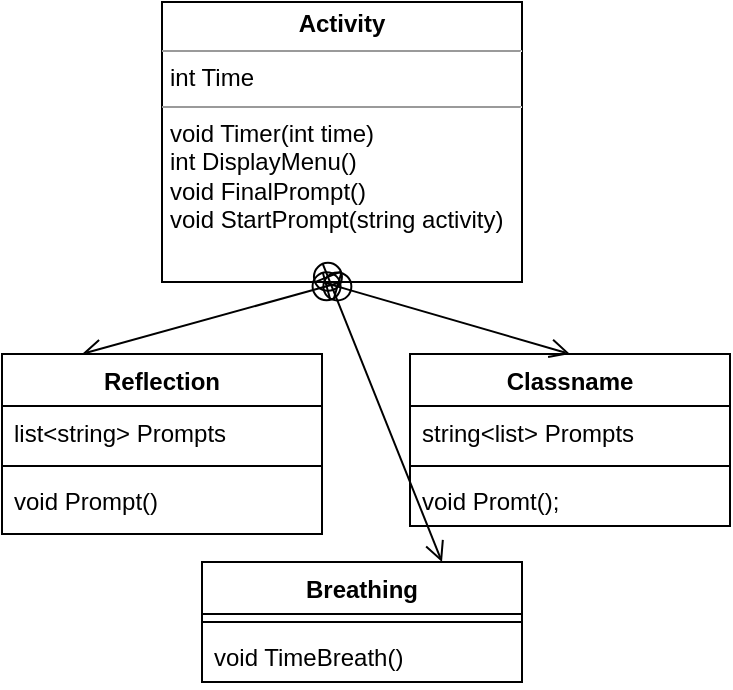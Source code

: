<mxfile version="22.0.8" type="github">
  <diagram id="C5RBs43oDa-KdzZeNtuy" name="Page-1">
    <mxGraphModel dx="938" dy="590" grid="1" gridSize="10" guides="1" tooltips="1" connect="1" arrows="1" fold="1" page="1" pageScale="1" pageWidth="827" pageHeight="1169" math="0" shadow="0">
      <root>
        <mxCell id="WIyWlLk6GJQsqaUBKTNV-0" />
        <mxCell id="WIyWlLk6GJQsqaUBKTNV-1" parent="WIyWlLk6GJQsqaUBKTNV-0" />
        <mxCell id="FmBSvkz-ygl8dcFHBYMs-1" value="Breathing" style="swimlane;fontStyle=1;align=center;verticalAlign=top;childLayout=stackLayout;horizontal=1;startSize=26;horizontalStack=0;resizeParent=1;resizeParentMax=0;resizeLast=0;collapsible=1;marginBottom=0;whiteSpace=wrap;html=1;" vertex="1" parent="WIyWlLk6GJQsqaUBKTNV-1">
          <mxGeometry x="230" y="400" width="160" height="60" as="geometry" />
        </mxCell>
        <mxCell id="FmBSvkz-ygl8dcFHBYMs-3" value="" style="line;strokeWidth=1;fillColor=none;align=left;verticalAlign=middle;spacingTop=-1;spacingLeft=3;spacingRight=3;rotatable=0;labelPosition=right;points=[];portConstraint=eastwest;strokeColor=inherit;" vertex="1" parent="FmBSvkz-ygl8dcFHBYMs-1">
          <mxGeometry y="26" width="160" height="8" as="geometry" />
        </mxCell>
        <mxCell id="FmBSvkz-ygl8dcFHBYMs-4" value="void TimeBreath()" style="text;strokeColor=none;fillColor=none;align=left;verticalAlign=top;spacingLeft=4;spacingRight=4;overflow=hidden;rotatable=0;points=[[0,0.5],[1,0.5]];portConstraint=eastwest;whiteSpace=wrap;html=1;" vertex="1" parent="FmBSvkz-ygl8dcFHBYMs-1">
          <mxGeometry y="34" width="160" height="26" as="geometry" />
        </mxCell>
        <mxCell id="FmBSvkz-ygl8dcFHBYMs-9" value="Classname" style="swimlane;fontStyle=1;align=center;verticalAlign=top;childLayout=stackLayout;horizontal=1;startSize=26;horizontalStack=0;resizeParent=1;resizeParentMax=0;resizeLast=0;collapsible=1;marginBottom=0;whiteSpace=wrap;html=1;" vertex="1" parent="WIyWlLk6GJQsqaUBKTNV-1">
          <mxGeometry x="334" y="296" width="160" height="86" as="geometry" />
        </mxCell>
        <mxCell id="FmBSvkz-ygl8dcFHBYMs-10" value="string&amp;lt;list&amp;gt; Prompts" style="text;strokeColor=none;fillColor=none;align=left;verticalAlign=top;spacingLeft=4;spacingRight=4;overflow=hidden;rotatable=0;points=[[0,0.5],[1,0.5]];portConstraint=eastwest;whiteSpace=wrap;html=1;" vertex="1" parent="FmBSvkz-ygl8dcFHBYMs-9">
          <mxGeometry y="26" width="160" height="26" as="geometry" />
        </mxCell>
        <mxCell id="FmBSvkz-ygl8dcFHBYMs-11" value="" style="line;strokeWidth=1;fillColor=none;align=left;verticalAlign=middle;spacingTop=-1;spacingLeft=3;spacingRight=3;rotatable=0;labelPosition=right;points=[];portConstraint=eastwest;strokeColor=inherit;" vertex="1" parent="FmBSvkz-ygl8dcFHBYMs-9">
          <mxGeometry y="52" width="160" height="8" as="geometry" />
        </mxCell>
        <mxCell id="FmBSvkz-ygl8dcFHBYMs-12" value="void Promt();" style="text;strokeColor=none;fillColor=none;align=left;verticalAlign=top;spacingLeft=4;spacingRight=4;overflow=hidden;rotatable=0;points=[[0,0.5],[1,0.5]];portConstraint=eastwest;whiteSpace=wrap;html=1;" vertex="1" parent="FmBSvkz-ygl8dcFHBYMs-9">
          <mxGeometry y="60" width="160" height="26" as="geometry" />
        </mxCell>
        <mxCell id="FmBSvkz-ygl8dcFHBYMs-13" value="&lt;p style=&quot;margin:0px;margin-top:4px;text-align:center;&quot;&gt;&lt;b&gt;Activity&lt;/b&gt;&lt;/p&gt;&lt;hr size=&quot;1&quot;&gt;&lt;p style=&quot;margin:0px;margin-left:4px;&quot;&gt;int Time&lt;/p&gt;&lt;hr size=&quot;1&quot;&gt;&lt;p style=&quot;margin:0px;margin-left:4px;&quot;&gt;void Timer(int time)&lt;/p&gt;&lt;p style=&quot;margin:0px;margin-left:4px;&quot;&gt;int DisplayMenu()&lt;/p&gt;&lt;p style=&quot;margin:0px;margin-left:4px;&quot;&gt;void FinalPrompt()&lt;/p&gt;&lt;p style=&quot;margin:0px;margin-left:4px;&quot;&gt;void StartPrompt(string activity)&lt;/p&gt;&lt;p style=&quot;margin:0px;margin-left:4px;&quot;&gt;&lt;br&gt;&lt;/p&gt;" style="verticalAlign=top;align=left;overflow=fill;fontSize=12;fontFamily=Helvetica;html=1;whiteSpace=wrap;" vertex="1" parent="WIyWlLk6GJQsqaUBKTNV-1">
          <mxGeometry x="210" y="120" width="180" height="140" as="geometry" />
        </mxCell>
        <mxCell id="FmBSvkz-ygl8dcFHBYMs-14" value="" style="endArrow=open;startArrow=circlePlus;endFill=0;startFill=0;endSize=8;html=1;rounded=0;entryX=0.5;entryY=0;entryDx=0;entryDy=0;" edge="1" parent="WIyWlLk6GJQsqaUBKTNV-1" target="FmBSvkz-ygl8dcFHBYMs-9">
          <mxGeometry width="160" relative="1" as="geometry">
            <mxPoint x="290" y="260" as="sourcePoint" />
            <mxPoint x="450" y="260" as="targetPoint" />
          </mxGeometry>
        </mxCell>
        <mxCell id="FmBSvkz-ygl8dcFHBYMs-15" value="" style="endArrow=open;startArrow=circlePlus;endFill=0;startFill=0;endSize=8;html=1;rounded=0;entryX=0.75;entryY=0;entryDx=0;entryDy=0;" edge="1" parent="WIyWlLk6GJQsqaUBKTNV-1" target="FmBSvkz-ygl8dcFHBYMs-1">
          <mxGeometry width="160" relative="1" as="geometry">
            <mxPoint x="290" y="250" as="sourcePoint" />
            <mxPoint x="160" y="350" as="targetPoint" />
          </mxGeometry>
        </mxCell>
        <mxCell id="FmBSvkz-ygl8dcFHBYMs-17" value="" style="endArrow=open;startArrow=circlePlus;endFill=0;startFill=0;endSize=8;html=1;rounded=0;entryX=0.25;entryY=0;entryDx=0;entryDy=0;" edge="1" parent="WIyWlLk6GJQsqaUBKTNV-1" target="FmBSvkz-ygl8dcFHBYMs-5">
          <mxGeometry width="160" relative="1" as="geometry">
            <mxPoint x="300" y="260" as="sourcePoint" />
            <mxPoint x="170" y="360" as="targetPoint" />
          </mxGeometry>
        </mxCell>
        <mxCell id="FmBSvkz-ygl8dcFHBYMs-5" value="Reflection" style="swimlane;fontStyle=1;align=center;verticalAlign=top;childLayout=stackLayout;horizontal=1;startSize=26;horizontalStack=0;resizeParent=1;resizeParentMax=0;resizeLast=0;collapsible=1;marginBottom=0;whiteSpace=wrap;html=1;" vertex="1" parent="WIyWlLk6GJQsqaUBKTNV-1">
          <mxGeometry x="130" y="296" width="160" height="90" as="geometry" />
        </mxCell>
        <mxCell id="FmBSvkz-ygl8dcFHBYMs-8" value="list&amp;lt;string&amp;gt; Prompts" style="text;strokeColor=none;fillColor=none;align=left;verticalAlign=top;spacingLeft=4;spacingRight=4;overflow=hidden;rotatable=0;points=[[0,0.5],[1,0.5]];portConstraint=eastwest;whiteSpace=wrap;html=1;" vertex="1" parent="FmBSvkz-ygl8dcFHBYMs-5">
          <mxGeometry y="26" width="160" height="26" as="geometry" />
        </mxCell>
        <mxCell id="FmBSvkz-ygl8dcFHBYMs-7" value="" style="line;strokeWidth=1;fillColor=none;align=left;verticalAlign=middle;spacingTop=-1;spacingLeft=3;spacingRight=3;rotatable=0;labelPosition=right;points=[];portConstraint=eastwest;strokeColor=inherit;" vertex="1" parent="FmBSvkz-ygl8dcFHBYMs-5">
          <mxGeometry y="52" width="160" height="8" as="geometry" />
        </mxCell>
        <mxCell id="FmBSvkz-ygl8dcFHBYMs-6" value="void Prompt()" style="text;strokeColor=none;fillColor=none;align=left;verticalAlign=top;spacingLeft=4;spacingRight=4;overflow=hidden;rotatable=0;points=[[0,0.5],[1,0.5]];portConstraint=eastwest;whiteSpace=wrap;html=1;" vertex="1" parent="FmBSvkz-ygl8dcFHBYMs-5">
          <mxGeometry y="60" width="160" height="30" as="geometry" />
        </mxCell>
      </root>
    </mxGraphModel>
  </diagram>
</mxfile>
